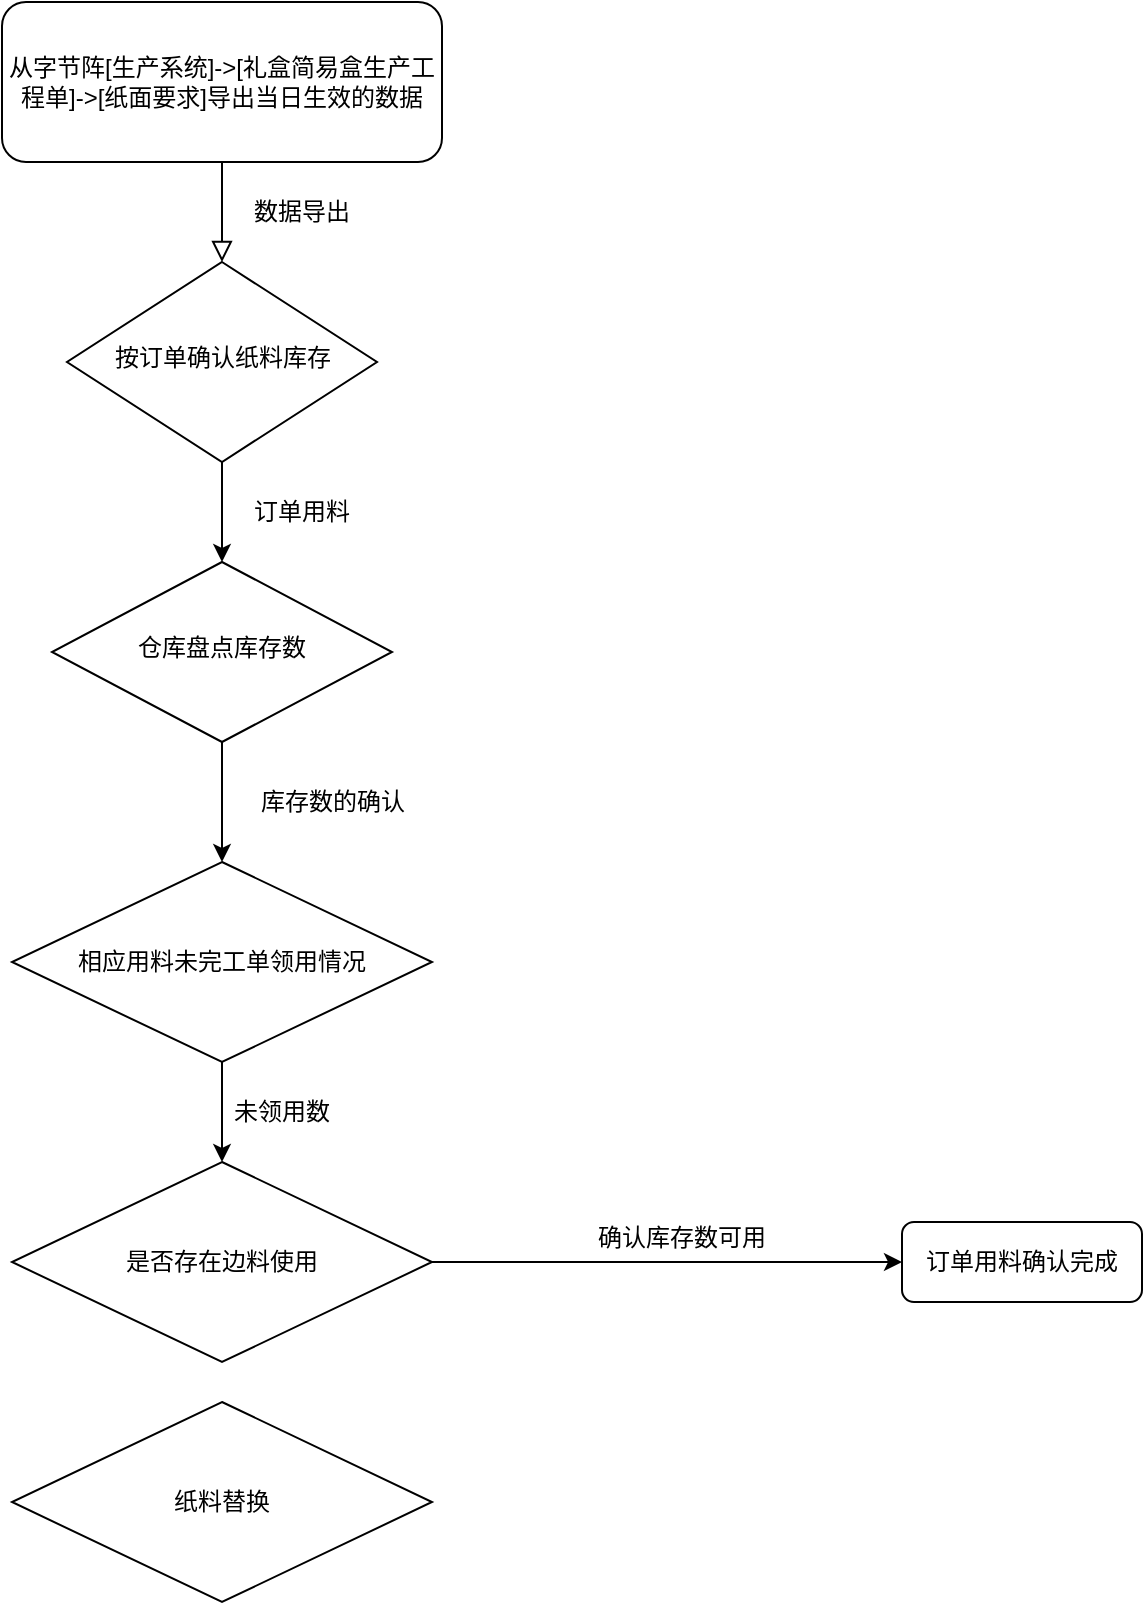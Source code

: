 <mxfile version="18.2.0" type="github">
  <diagram id="C5RBs43oDa-KdzZeNtuy" name="Page-1">
    <mxGraphModel dx="1386" dy="761" grid="1" gridSize="10" guides="1" tooltips="1" connect="1" arrows="1" fold="1" page="1" pageScale="1" pageWidth="827" pageHeight="1169" math="0" shadow="0">
      <root>
        <mxCell id="WIyWlLk6GJQsqaUBKTNV-0" />
        <mxCell id="WIyWlLk6GJQsqaUBKTNV-1" parent="WIyWlLk6GJQsqaUBKTNV-0" />
        <mxCell id="WIyWlLk6GJQsqaUBKTNV-2" value="" style="rounded=0;html=1;jettySize=auto;orthogonalLoop=1;fontSize=11;endArrow=block;endFill=0;endSize=8;strokeWidth=1;shadow=0;labelBackgroundColor=none;edgeStyle=orthogonalEdgeStyle;" parent="WIyWlLk6GJQsqaUBKTNV-1" source="WIyWlLk6GJQsqaUBKTNV-3" target="WIyWlLk6GJQsqaUBKTNV-6" edge="1">
          <mxGeometry relative="1" as="geometry" />
        </mxCell>
        <mxCell id="WIyWlLk6GJQsqaUBKTNV-3" value="从字节阵[生产系统]-&amp;gt;[礼盒简易盒生产工程单]-&amp;gt;[纸面要求]导出当日生效的数据" style="rounded=1;whiteSpace=wrap;html=1;fontSize=12;glass=0;strokeWidth=1;shadow=0;" parent="WIyWlLk6GJQsqaUBKTNV-1" vertex="1">
          <mxGeometry x="110" width="220" height="80" as="geometry" />
        </mxCell>
        <mxCell id="3UFWoJyWJoZxV1uzY0dB-2" style="edgeStyle=orthogonalEdgeStyle;rounded=0;orthogonalLoop=1;jettySize=auto;html=1;entryX=0.5;entryY=0;entryDx=0;entryDy=0;fontSize=12;" edge="1" parent="WIyWlLk6GJQsqaUBKTNV-1" source="WIyWlLk6GJQsqaUBKTNV-6" target="WIyWlLk6GJQsqaUBKTNV-10">
          <mxGeometry relative="1" as="geometry" />
        </mxCell>
        <mxCell id="WIyWlLk6GJQsqaUBKTNV-6" value="按订单确认纸料库存" style="rhombus;whiteSpace=wrap;html=1;shadow=0;fontFamily=Helvetica;fontSize=12;align=center;strokeWidth=1;spacing=6;spacingTop=-4;" parent="WIyWlLk6GJQsqaUBKTNV-1" vertex="1">
          <mxGeometry x="142.5" y="130" width="155" height="100" as="geometry" />
        </mxCell>
        <mxCell id="3UFWoJyWJoZxV1uzY0dB-4" style="edgeStyle=orthogonalEdgeStyle;rounded=0;orthogonalLoop=1;jettySize=auto;html=1;entryX=0.5;entryY=0;entryDx=0;entryDy=0;fontSize=12;" edge="1" parent="WIyWlLk6GJQsqaUBKTNV-1" source="WIyWlLk6GJQsqaUBKTNV-10" target="3UFWoJyWJoZxV1uzY0dB-3">
          <mxGeometry relative="1" as="geometry" />
        </mxCell>
        <mxCell id="WIyWlLk6GJQsqaUBKTNV-10" value="仓库盘点库存数" style="rhombus;whiteSpace=wrap;html=1;shadow=0;fontFamily=Helvetica;fontSize=12;align=center;strokeWidth=1;spacing=6;spacingTop=-4;" parent="WIyWlLk6GJQsqaUBKTNV-1" vertex="1">
          <mxGeometry x="135" y="280" width="170" height="90" as="geometry" />
        </mxCell>
        <mxCell id="WIyWlLk6GJQsqaUBKTNV-11" value="订单用料确认完成" style="rounded=1;whiteSpace=wrap;html=1;fontSize=12;glass=0;strokeWidth=1;shadow=0;" parent="WIyWlLk6GJQsqaUBKTNV-1" vertex="1">
          <mxGeometry x="560" y="610" width="120" height="40" as="geometry" />
        </mxCell>
        <mxCell id="3UFWoJyWJoZxV1uzY0dB-10" style="edgeStyle=orthogonalEdgeStyle;rounded=0;orthogonalLoop=1;jettySize=auto;html=1;exitX=0.5;exitY=1;exitDx=0;exitDy=0;entryX=0.5;entryY=0;entryDx=0;entryDy=0;fontSize=12;" edge="1" parent="WIyWlLk6GJQsqaUBKTNV-1" source="3UFWoJyWJoZxV1uzY0dB-3" target="3UFWoJyWJoZxV1uzY0dB-9">
          <mxGeometry relative="1" as="geometry" />
        </mxCell>
        <mxCell id="3UFWoJyWJoZxV1uzY0dB-3" value="相应用料未完工单领用情况" style="rhombus;whiteSpace=wrap;html=1;fontSize=12;" vertex="1" parent="WIyWlLk6GJQsqaUBKTNV-1">
          <mxGeometry x="115" y="430" width="210" height="100" as="geometry" />
        </mxCell>
        <mxCell id="3UFWoJyWJoZxV1uzY0dB-5" value="纸料替换" style="rhombus;whiteSpace=wrap;html=1;fontSize=12;" vertex="1" parent="WIyWlLk6GJQsqaUBKTNV-1">
          <mxGeometry x="115" y="700" width="210" height="100" as="geometry" />
        </mxCell>
        <mxCell id="3UFWoJyWJoZxV1uzY0dB-6" value="数据导出" style="text;html=1;strokeColor=none;fillColor=none;align=center;verticalAlign=middle;whiteSpace=wrap;rounded=0;fontSize=12;" vertex="1" parent="WIyWlLk6GJQsqaUBKTNV-1">
          <mxGeometry x="230" y="90" width="60" height="30" as="geometry" />
        </mxCell>
        <mxCell id="3UFWoJyWJoZxV1uzY0dB-7" value="订单用料" style="text;html=1;strokeColor=none;fillColor=none;align=center;verticalAlign=middle;whiteSpace=wrap;rounded=0;fontSize=12;" vertex="1" parent="WIyWlLk6GJQsqaUBKTNV-1">
          <mxGeometry x="230" y="240" width="60" height="30" as="geometry" />
        </mxCell>
        <mxCell id="3UFWoJyWJoZxV1uzY0dB-8" value="库存数的确认" style="text;html=1;align=center;verticalAlign=middle;resizable=0;points=[];autosize=1;strokeColor=none;fillColor=none;fontSize=12;" vertex="1" parent="WIyWlLk6GJQsqaUBKTNV-1">
          <mxGeometry x="230" y="390" width="90" height="20" as="geometry" />
        </mxCell>
        <mxCell id="3UFWoJyWJoZxV1uzY0dB-12" style="edgeStyle=orthogonalEdgeStyle;rounded=0;orthogonalLoop=1;jettySize=auto;html=1;entryX=0;entryY=0.5;entryDx=0;entryDy=0;fontSize=12;" edge="1" parent="WIyWlLk6GJQsqaUBKTNV-1" source="3UFWoJyWJoZxV1uzY0dB-9" target="WIyWlLk6GJQsqaUBKTNV-11">
          <mxGeometry relative="1" as="geometry" />
        </mxCell>
        <mxCell id="3UFWoJyWJoZxV1uzY0dB-9" value="是否存在边料使用" style="rhombus;whiteSpace=wrap;html=1;fontSize=12;" vertex="1" parent="WIyWlLk6GJQsqaUBKTNV-1">
          <mxGeometry x="115" y="580" width="210" height="100" as="geometry" />
        </mxCell>
        <mxCell id="3UFWoJyWJoZxV1uzY0dB-11" value="未领用数" style="text;html=1;strokeColor=none;fillColor=none;align=center;verticalAlign=middle;whiteSpace=wrap;rounded=0;fontSize=12;" vertex="1" parent="WIyWlLk6GJQsqaUBKTNV-1">
          <mxGeometry x="220" y="540" width="60" height="30" as="geometry" />
        </mxCell>
        <mxCell id="3UFWoJyWJoZxV1uzY0dB-13" value="确认库存数可用" style="text;html=1;strokeColor=none;fillColor=none;align=center;verticalAlign=middle;whiteSpace=wrap;rounded=0;fontSize=12;" vertex="1" parent="WIyWlLk6GJQsqaUBKTNV-1">
          <mxGeometry x="390" y="600" width="120" height="35" as="geometry" />
        </mxCell>
      </root>
    </mxGraphModel>
  </diagram>
</mxfile>
